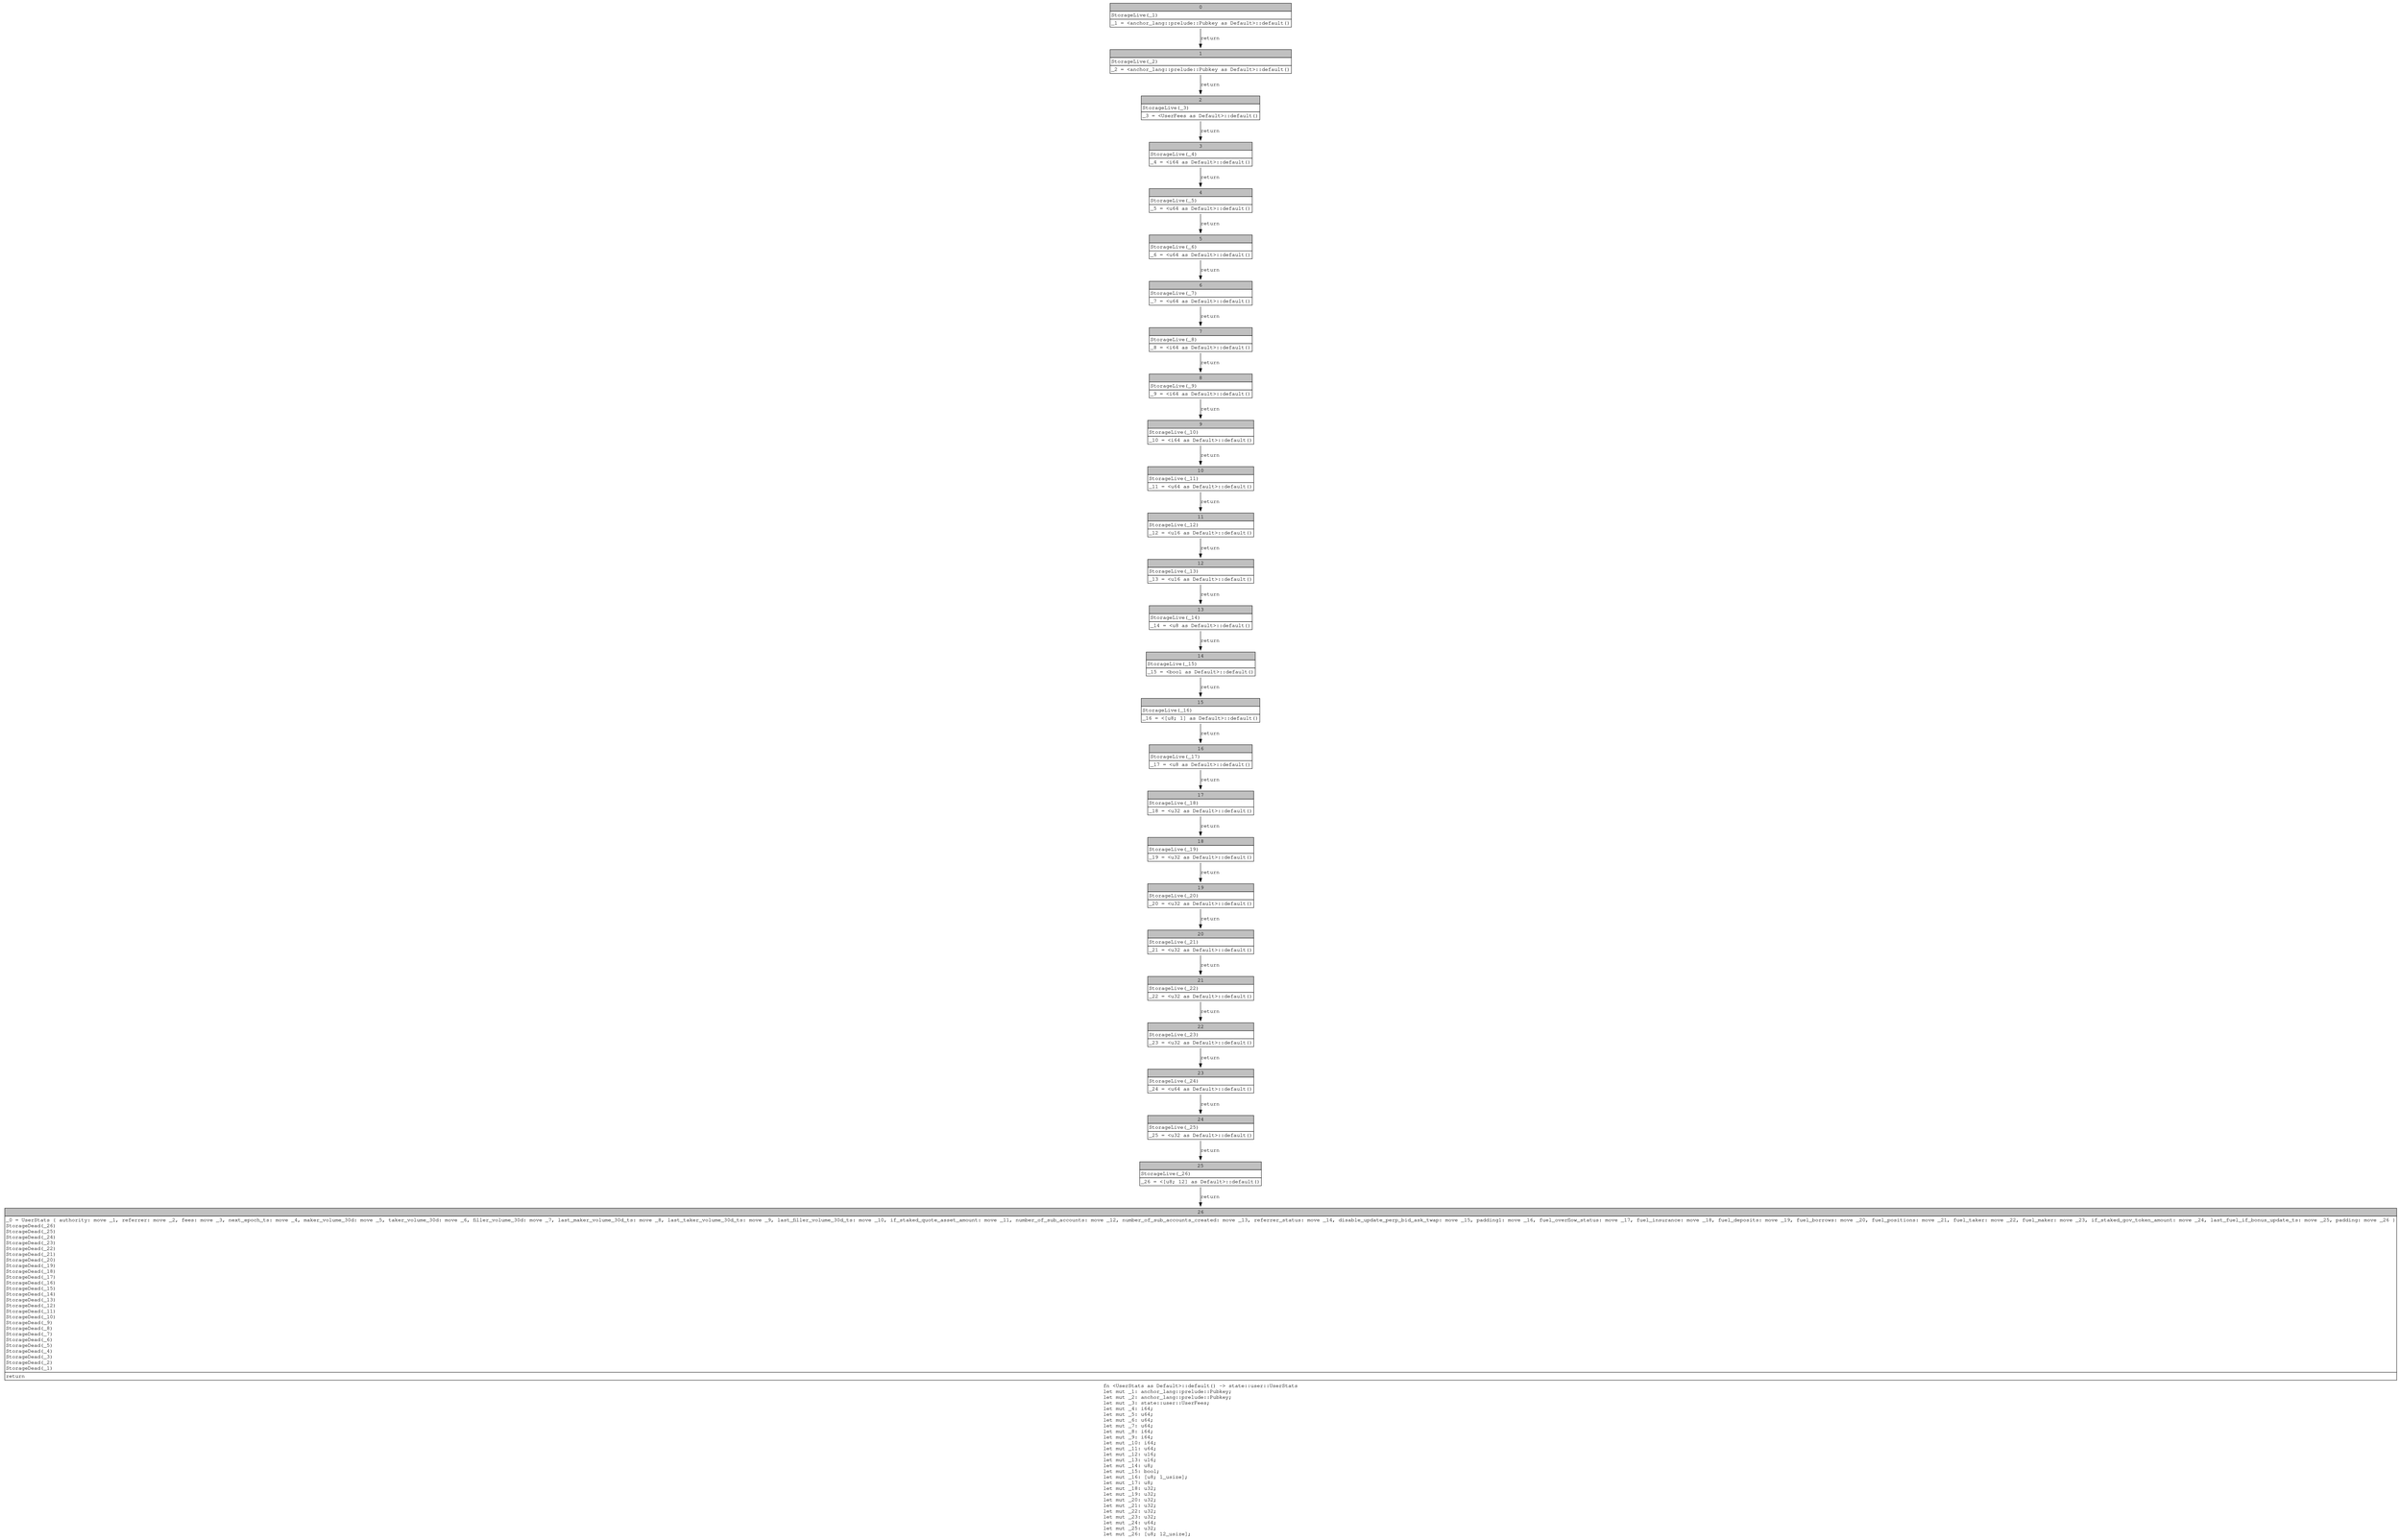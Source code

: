 digraph Mir_0_18782 {
    graph [fontname="Courier, monospace"];
    node [fontname="Courier, monospace"];
    edge [fontname="Courier, monospace"];
    label=<fn &lt;UserStats as Default&gt;::default() -&gt; state::user::UserStats<br align="left"/>let mut _1: anchor_lang::prelude::Pubkey;<br align="left"/>let mut _2: anchor_lang::prelude::Pubkey;<br align="left"/>let mut _3: state::user::UserFees;<br align="left"/>let mut _4: i64;<br align="left"/>let mut _5: u64;<br align="left"/>let mut _6: u64;<br align="left"/>let mut _7: u64;<br align="left"/>let mut _8: i64;<br align="left"/>let mut _9: i64;<br align="left"/>let mut _10: i64;<br align="left"/>let mut _11: u64;<br align="left"/>let mut _12: u16;<br align="left"/>let mut _13: u16;<br align="left"/>let mut _14: u8;<br align="left"/>let mut _15: bool;<br align="left"/>let mut _16: [u8; 1_usize];<br align="left"/>let mut _17: u8;<br align="left"/>let mut _18: u32;<br align="left"/>let mut _19: u32;<br align="left"/>let mut _20: u32;<br align="left"/>let mut _21: u32;<br align="left"/>let mut _22: u32;<br align="left"/>let mut _23: u32;<br align="left"/>let mut _24: u64;<br align="left"/>let mut _25: u32;<br align="left"/>let mut _26: [u8; 12_usize];<br align="left"/>>;
    bb0__0_18782 [shape="none", label=<<table border="0" cellborder="1" cellspacing="0"><tr><td bgcolor="gray" align="center" colspan="1">0</td></tr><tr><td align="left" balign="left">StorageLive(_1)<br/></td></tr><tr><td align="left">_1 = &lt;anchor_lang::prelude::Pubkey as Default&gt;::default()</td></tr></table>>];
    bb1__0_18782 [shape="none", label=<<table border="0" cellborder="1" cellspacing="0"><tr><td bgcolor="gray" align="center" colspan="1">1</td></tr><tr><td align="left" balign="left">StorageLive(_2)<br/></td></tr><tr><td align="left">_2 = &lt;anchor_lang::prelude::Pubkey as Default&gt;::default()</td></tr></table>>];
    bb2__0_18782 [shape="none", label=<<table border="0" cellborder="1" cellspacing="0"><tr><td bgcolor="gray" align="center" colspan="1">2</td></tr><tr><td align="left" balign="left">StorageLive(_3)<br/></td></tr><tr><td align="left">_3 = &lt;UserFees as Default&gt;::default()</td></tr></table>>];
    bb3__0_18782 [shape="none", label=<<table border="0" cellborder="1" cellspacing="0"><tr><td bgcolor="gray" align="center" colspan="1">3</td></tr><tr><td align="left" balign="left">StorageLive(_4)<br/></td></tr><tr><td align="left">_4 = &lt;i64 as Default&gt;::default()</td></tr></table>>];
    bb4__0_18782 [shape="none", label=<<table border="0" cellborder="1" cellspacing="0"><tr><td bgcolor="gray" align="center" colspan="1">4</td></tr><tr><td align="left" balign="left">StorageLive(_5)<br/></td></tr><tr><td align="left">_5 = &lt;u64 as Default&gt;::default()</td></tr></table>>];
    bb5__0_18782 [shape="none", label=<<table border="0" cellborder="1" cellspacing="0"><tr><td bgcolor="gray" align="center" colspan="1">5</td></tr><tr><td align="left" balign="left">StorageLive(_6)<br/></td></tr><tr><td align="left">_6 = &lt;u64 as Default&gt;::default()</td></tr></table>>];
    bb6__0_18782 [shape="none", label=<<table border="0" cellborder="1" cellspacing="0"><tr><td bgcolor="gray" align="center" colspan="1">6</td></tr><tr><td align="left" balign="left">StorageLive(_7)<br/></td></tr><tr><td align="left">_7 = &lt;u64 as Default&gt;::default()</td></tr></table>>];
    bb7__0_18782 [shape="none", label=<<table border="0" cellborder="1" cellspacing="0"><tr><td bgcolor="gray" align="center" colspan="1">7</td></tr><tr><td align="left" balign="left">StorageLive(_8)<br/></td></tr><tr><td align="left">_8 = &lt;i64 as Default&gt;::default()</td></tr></table>>];
    bb8__0_18782 [shape="none", label=<<table border="0" cellborder="1" cellspacing="0"><tr><td bgcolor="gray" align="center" colspan="1">8</td></tr><tr><td align="left" balign="left">StorageLive(_9)<br/></td></tr><tr><td align="left">_9 = &lt;i64 as Default&gt;::default()</td></tr></table>>];
    bb9__0_18782 [shape="none", label=<<table border="0" cellborder="1" cellspacing="0"><tr><td bgcolor="gray" align="center" colspan="1">9</td></tr><tr><td align="left" balign="left">StorageLive(_10)<br/></td></tr><tr><td align="left">_10 = &lt;i64 as Default&gt;::default()</td></tr></table>>];
    bb10__0_18782 [shape="none", label=<<table border="0" cellborder="1" cellspacing="0"><tr><td bgcolor="gray" align="center" colspan="1">10</td></tr><tr><td align="left" balign="left">StorageLive(_11)<br/></td></tr><tr><td align="left">_11 = &lt;u64 as Default&gt;::default()</td></tr></table>>];
    bb11__0_18782 [shape="none", label=<<table border="0" cellborder="1" cellspacing="0"><tr><td bgcolor="gray" align="center" colspan="1">11</td></tr><tr><td align="left" balign="left">StorageLive(_12)<br/></td></tr><tr><td align="left">_12 = &lt;u16 as Default&gt;::default()</td></tr></table>>];
    bb12__0_18782 [shape="none", label=<<table border="0" cellborder="1" cellspacing="0"><tr><td bgcolor="gray" align="center" colspan="1">12</td></tr><tr><td align="left" balign="left">StorageLive(_13)<br/></td></tr><tr><td align="left">_13 = &lt;u16 as Default&gt;::default()</td></tr></table>>];
    bb13__0_18782 [shape="none", label=<<table border="0" cellborder="1" cellspacing="0"><tr><td bgcolor="gray" align="center" colspan="1">13</td></tr><tr><td align="left" balign="left">StorageLive(_14)<br/></td></tr><tr><td align="left">_14 = &lt;u8 as Default&gt;::default()</td></tr></table>>];
    bb14__0_18782 [shape="none", label=<<table border="0" cellborder="1" cellspacing="0"><tr><td bgcolor="gray" align="center" colspan="1">14</td></tr><tr><td align="left" balign="left">StorageLive(_15)<br/></td></tr><tr><td align="left">_15 = &lt;bool as Default&gt;::default()</td></tr></table>>];
    bb15__0_18782 [shape="none", label=<<table border="0" cellborder="1" cellspacing="0"><tr><td bgcolor="gray" align="center" colspan="1">15</td></tr><tr><td align="left" balign="left">StorageLive(_16)<br/></td></tr><tr><td align="left">_16 = &lt;[u8; 1] as Default&gt;::default()</td></tr></table>>];
    bb16__0_18782 [shape="none", label=<<table border="0" cellborder="1" cellspacing="0"><tr><td bgcolor="gray" align="center" colspan="1">16</td></tr><tr><td align="left" balign="left">StorageLive(_17)<br/></td></tr><tr><td align="left">_17 = &lt;u8 as Default&gt;::default()</td></tr></table>>];
    bb17__0_18782 [shape="none", label=<<table border="0" cellborder="1" cellspacing="0"><tr><td bgcolor="gray" align="center" colspan="1">17</td></tr><tr><td align="left" balign="left">StorageLive(_18)<br/></td></tr><tr><td align="left">_18 = &lt;u32 as Default&gt;::default()</td></tr></table>>];
    bb18__0_18782 [shape="none", label=<<table border="0" cellborder="1" cellspacing="0"><tr><td bgcolor="gray" align="center" colspan="1">18</td></tr><tr><td align="left" balign="left">StorageLive(_19)<br/></td></tr><tr><td align="left">_19 = &lt;u32 as Default&gt;::default()</td></tr></table>>];
    bb19__0_18782 [shape="none", label=<<table border="0" cellborder="1" cellspacing="0"><tr><td bgcolor="gray" align="center" colspan="1">19</td></tr><tr><td align="left" balign="left">StorageLive(_20)<br/></td></tr><tr><td align="left">_20 = &lt;u32 as Default&gt;::default()</td></tr></table>>];
    bb20__0_18782 [shape="none", label=<<table border="0" cellborder="1" cellspacing="0"><tr><td bgcolor="gray" align="center" colspan="1">20</td></tr><tr><td align="left" balign="left">StorageLive(_21)<br/></td></tr><tr><td align="left">_21 = &lt;u32 as Default&gt;::default()</td></tr></table>>];
    bb21__0_18782 [shape="none", label=<<table border="0" cellborder="1" cellspacing="0"><tr><td bgcolor="gray" align="center" colspan="1">21</td></tr><tr><td align="left" balign="left">StorageLive(_22)<br/></td></tr><tr><td align="left">_22 = &lt;u32 as Default&gt;::default()</td></tr></table>>];
    bb22__0_18782 [shape="none", label=<<table border="0" cellborder="1" cellspacing="0"><tr><td bgcolor="gray" align="center" colspan="1">22</td></tr><tr><td align="left" balign="left">StorageLive(_23)<br/></td></tr><tr><td align="left">_23 = &lt;u32 as Default&gt;::default()</td></tr></table>>];
    bb23__0_18782 [shape="none", label=<<table border="0" cellborder="1" cellspacing="0"><tr><td bgcolor="gray" align="center" colspan="1">23</td></tr><tr><td align="left" balign="left">StorageLive(_24)<br/></td></tr><tr><td align="left">_24 = &lt;u64 as Default&gt;::default()</td></tr></table>>];
    bb24__0_18782 [shape="none", label=<<table border="0" cellborder="1" cellspacing="0"><tr><td bgcolor="gray" align="center" colspan="1">24</td></tr><tr><td align="left" balign="left">StorageLive(_25)<br/></td></tr><tr><td align="left">_25 = &lt;u32 as Default&gt;::default()</td></tr></table>>];
    bb25__0_18782 [shape="none", label=<<table border="0" cellborder="1" cellspacing="0"><tr><td bgcolor="gray" align="center" colspan="1">25</td></tr><tr><td align="left" balign="left">StorageLive(_26)<br/></td></tr><tr><td align="left">_26 = &lt;[u8; 12] as Default&gt;::default()</td></tr></table>>];
    bb26__0_18782 [shape="none", label=<<table border="0" cellborder="1" cellspacing="0"><tr><td bgcolor="gray" align="center" colspan="1">26</td></tr><tr><td align="left" balign="left">_0 = UserStats { authority: move _1, referrer: move _2, fees: move _3, next_epoch_ts: move _4, maker_volume_30d: move _5, taker_volume_30d: move _6, filler_volume_30d: move _7, last_maker_volume_30d_ts: move _8, last_taker_volume_30d_ts: move _9, last_filler_volume_30d_ts: move _10, if_staked_quote_asset_amount: move _11, number_of_sub_accounts: move _12, number_of_sub_accounts_created: move _13, referrer_status: move _14, disable_update_perp_bid_ask_twap: move _15, padding1: move _16, fuel_overflow_status: move _17, fuel_insurance: move _18, fuel_deposits: move _19, fuel_borrows: move _20, fuel_positions: move _21, fuel_taker: move _22, fuel_maker: move _23, if_staked_gov_token_amount: move _24, last_fuel_if_bonus_update_ts: move _25, padding: move _26 }<br/>StorageDead(_26)<br/>StorageDead(_25)<br/>StorageDead(_24)<br/>StorageDead(_23)<br/>StorageDead(_22)<br/>StorageDead(_21)<br/>StorageDead(_20)<br/>StorageDead(_19)<br/>StorageDead(_18)<br/>StorageDead(_17)<br/>StorageDead(_16)<br/>StorageDead(_15)<br/>StorageDead(_14)<br/>StorageDead(_13)<br/>StorageDead(_12)<br/>StorageDead(_11)<br/>StorageDead(_10)<br/>StorageDead(_9)<br/>StorageDead(_8)<br/>StorageDead(_7)<br/>StorageDead(_6)<br/>StorageDead(_5)<br/>StorageDead(_4)<br/>StorageDead(_3)<br/>StorageDead(_2)<br/>StorageDead(_1)<br/></td></tr><tr><td align="left">return</td></tr></table>>];
    bb0__0_18782 -> bb1__0_18782 [label="return"];
    bb1__0_18782 -> bb2__0_18782 [label="return"];
    bb2__0_18782 -> bb3__0_18782 [label="return"];
    bb3__0_18782 -> bb4__0_18782 [label="return"];
    bb4__0_18782 -> bb5__0_18782 [label="return"];
    bb5__0_18782 -> bb6__0_18782 [label="return"];
    bb6__0_18782 -> bb7__0_18782 [label="return"];
    bb7__0_18782 -> bb8__0_18782 [label="return"];
    bb8__0_18782 -> bb9__0_18782 [label="return"];
    bb9__0_18782 -> bb10__0_18782 [label="return"];
    bb10__0_18782 -> bb11__0_18782 [label="return"];
    bb11__0_18782 -> bb12__0_18782 [label="return"];
    bb12__0_18782 -> bb13__0_18782 [label="return"];
    bb13__0_18782 -> bb14__0_18782 [label="return"];
    bb14__0_18782 -> bb15__0_18782 [label="return"];
    bb15__0_18782 -> bb16__0_18782 [label="return"];
    bb16__0_18782 -> bb17__0_18782 [label="return"];
    bb17__0_18782 -> bb18__0_18782 [label="return"];
    bb18__0_18782 -> bb19__0_18782 [label="return"];
    bb19__0_18782 -> bb20__0_18782 [label="return"];
    bb20__0_18782 -> bb21__0_18782 [label="return"];
    bb21__0_18782 -> bb22__0_18782 [label="return"];
    bb22__0_18782 -> bb23__0_18782 [label="return"];
    bb23__0_18782 -> bb24__0_18782 [label="return"];
    bb24__0_18782 -> bb25__0_18782 [label="return"];
    bb25__0_18782 -> bb26__0_18782 [label="return"];
}
